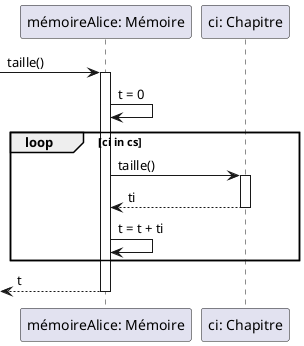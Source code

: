 
@startuml dseq_example
participant "mémoireAlice: Mémoire" as mA
participant "ci: Chapitre" as ci
[-> mA: taille()
activate mA
  mA -> mA : t = 0
  loop ci in cs
  mA -> ci: taille()
  activate ci
  mA <-- ci: ti
  deactivate ci
  mA -> mA : t = t + ti
  end
[<-- mA: t
deactivate mA
@enduml
